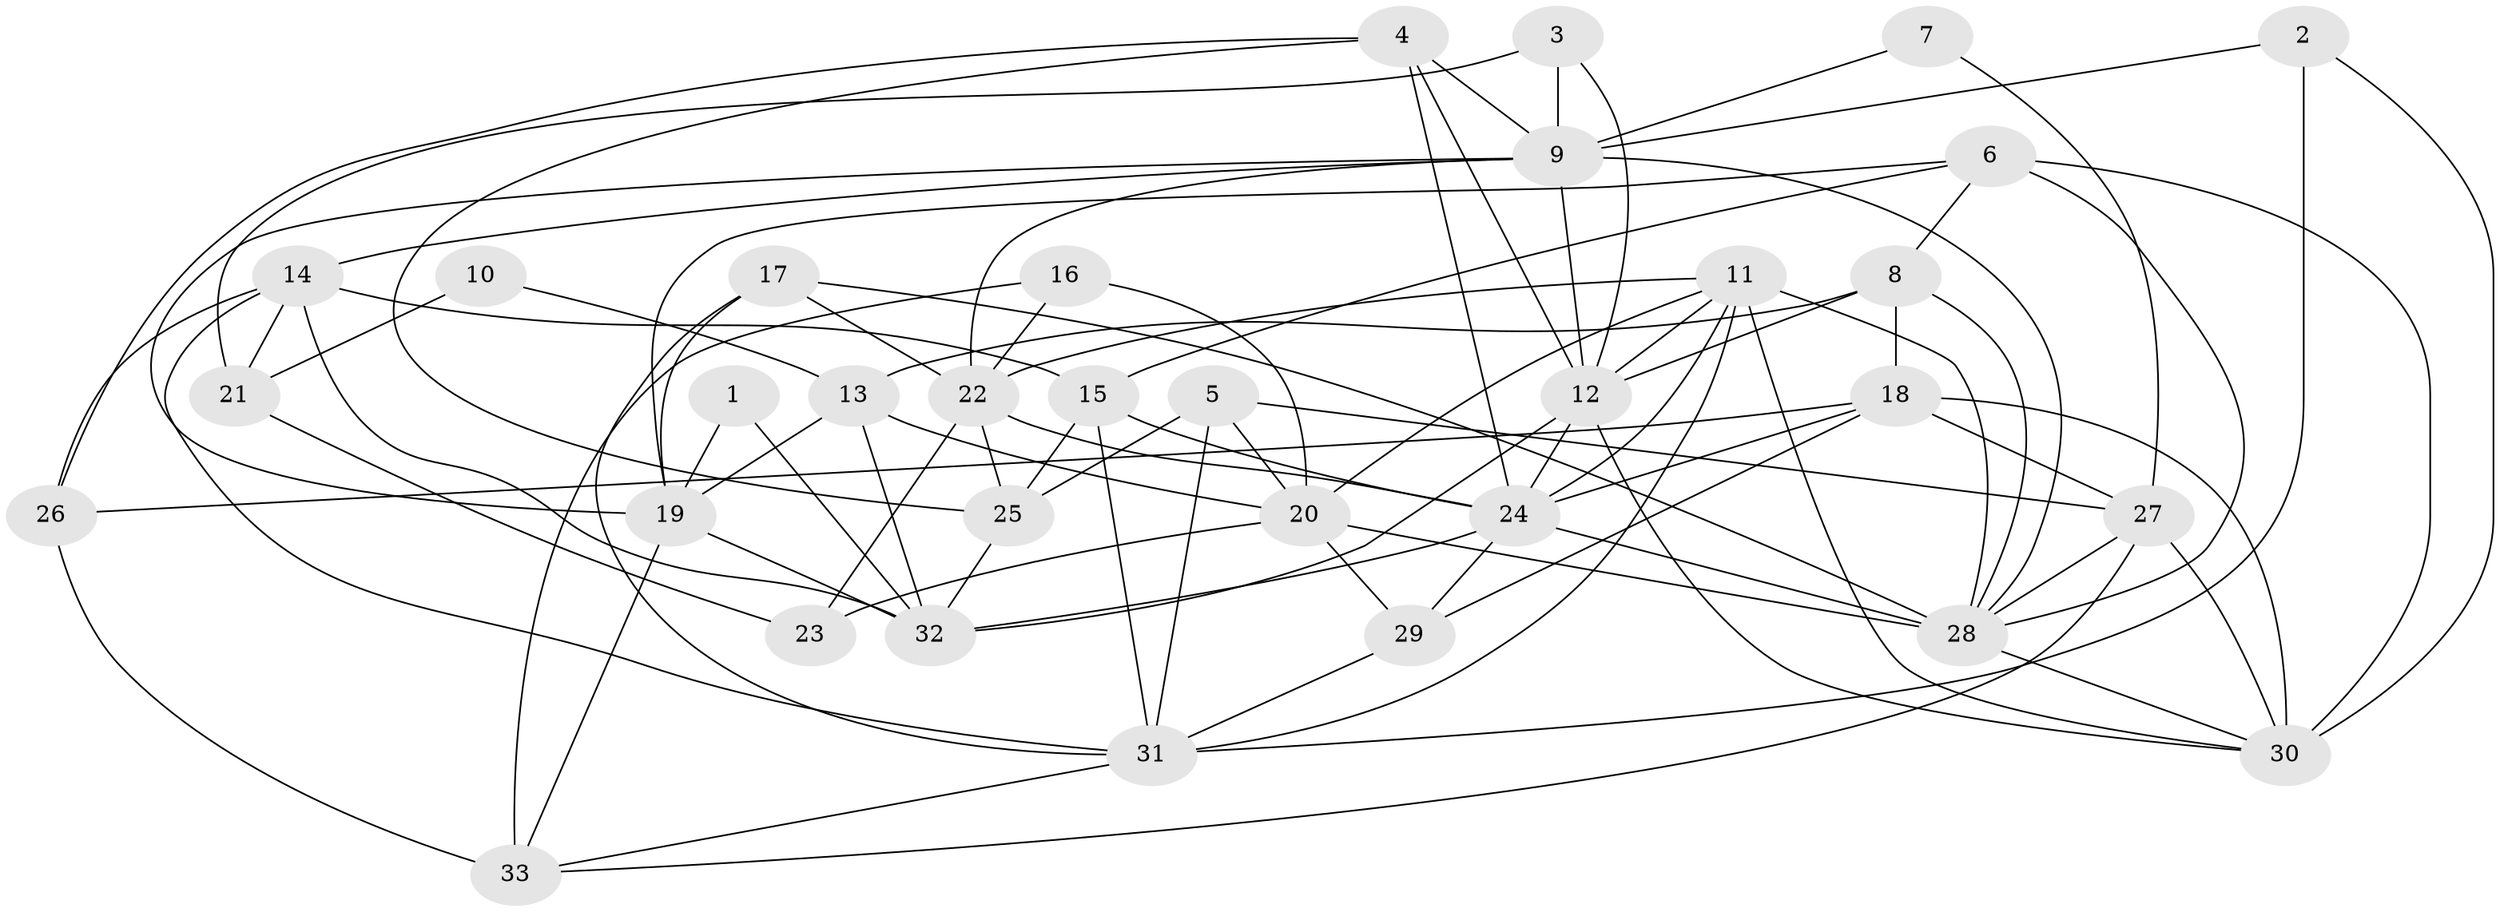 // original degree distribution, {3: 0.2727272727272727, 2: 0.13636363636363635, 6: 0.09090909090909091, 4: 0.2878787878787879, 9: 0.015151515151515152, 5: 0.15151515151515152, 7: 0.045454545454545456}
// Generated by graph-tools (version 1.1) at 2025/50/03/09/25 03:50:09]
// undirected, 33 vertices, 88 edges
graph export_dot {
graph [start="1"]
  node [color=gray90,style=filled];
  1;
  2;
  3;
  4;
  5;
  6;
  7;
  8;
  9;
  10;
  11;
  12;
  13;
  14;
  15;
  16;
  17;
  18;
  19;
  20;
  21;
  22;
  23;
  24;
  25;
  26;
  27;
  28;
  29;
  30;
  31;
  32;
  33;
  1 -- 19 [weight=1.0];
  1 -- 32 [weight=1.0];
  2 -- 9 [weight=1.0];
  2 -- 30 [weight=1.0];
  2 -- 31 [weight=1.0];
  3 -- 9 [weight=1.0];
  3 -- 12 [weight=1.0];
  3 -- 21 [weight=1.0];
  4 -- 9 [weight=1.0];
  4 -- 12 [weight=1.0];
  4 -- 24 [weight=1.0];
  4 -- 25 [weight=1.0];
  4 -- 26 [weight=1.0];
  5 -- 20 [weight=1.0];
  5 -- 25 [weight=1.0];
  5 -- 27 [weight=1.0];
  5 -- 31 [weight=1.0];
  6 -- 8 [weight=1.0];
  6 -- 15 [weight=1.0];
  6 -- 19 [weight=1.0];
  6 -- 28 [weight=2.0];
  6 -- 30 [weight=1.0];
  7 -- 9 [weight=1.0];
  7 -- 27 [weight=1.0];
  8 -- 12 [weight=1.0];
  8 -- 13 [weight=1.0];
  8 -- 18 [weight=1.0];
  8 -- 28 [weight=1.0];
  9 -- 12 [weight=1.0];
  9 -- 14 [weight=1.0];
  9 -- 19 [weight=1.0];
  9 -- 22 [weight=1.0];
  9 -- 28 [weight=1.0];
  10 -- 13 [weight=1.0];
  10 -- 21 [weight=1.0];
  11 -- 12 [weight=1.0];
  11 -- 20 [weight=1.0];
  11 -- 22 [weight=1.0];
  11 -- 24 [weight=1.0];
  11 -- 28 [weight=1.0];
  11 -- 30 [weight=1.0];
  11 -- 31 [weight=1.0];
  12 -- 24 [weight=1.0];
  12 -- 30 [weight=1.0];
  12 -- 32 [weight=1.0];
  13 -- 19 [weight=1.0];
  13 -- 20 [weight=1.0];
  13 -- 32 [weight=1.0];
  14 -- 15 [weight=1.0];
  14 -- 21 [weight=1.0];
  14 -- 26 [weight=1.0];
  14 -- 31 [weight=1.0];
  14 -- 32 [weight=1.0];
  15 -- 24 [weight=2.0];
  15 -- 25 [weight=1.0];
  15 -- 31 [weight=1.0];
  16 -- 20 [weight=1.0];
  16 -- 22 [weight=1.0];
  16 -- 33 [weight=1.0];
  17 -- 19 [weight=1.0];
  17 -- 22 [weight=1.0];
  17 -- 28 [weight=1.0];
  17 -- 31 [weight=1.0];
  18 -- 24 [weight=1.0];
  18 -- 26 [weight=1.0];
  18 -- 27 [weight=1.0];
  18 -- 29 [weight=1.0];
  18 -- 30 [weight=1.0];
  19 -- 32 [weight=1.0];
  19 -- 33 [weight=1.0];
  20 -- 23 [weight=1.0];
  20 -- 28 [weight=1.0];
  20 -- 29 [weight=1.0];
  21 -- 23 [weight=1.0];
  22 -- 23 [weight=1.0];
  22 -- 24 [weight=1.0];
  22 -- 25 [weight=1.0];
  24 -- 28 [weight=3.0];
  24 -- 29 [weight=1.0];
  24 -- 32 [weight=1.0];
  25 -- 32 [weight=1.0];
  26 -- 33 [weight=1.0];
  27 -- 28 [weight=1.0];
  27 -- 30 [weight=1.0];
  27 -- 33 [weight=1.0];
  28 -- 30 [weight=1.0];
  29 -- 31 [weight=1.0];
  31 -- 33 [weight=1.0];
}
